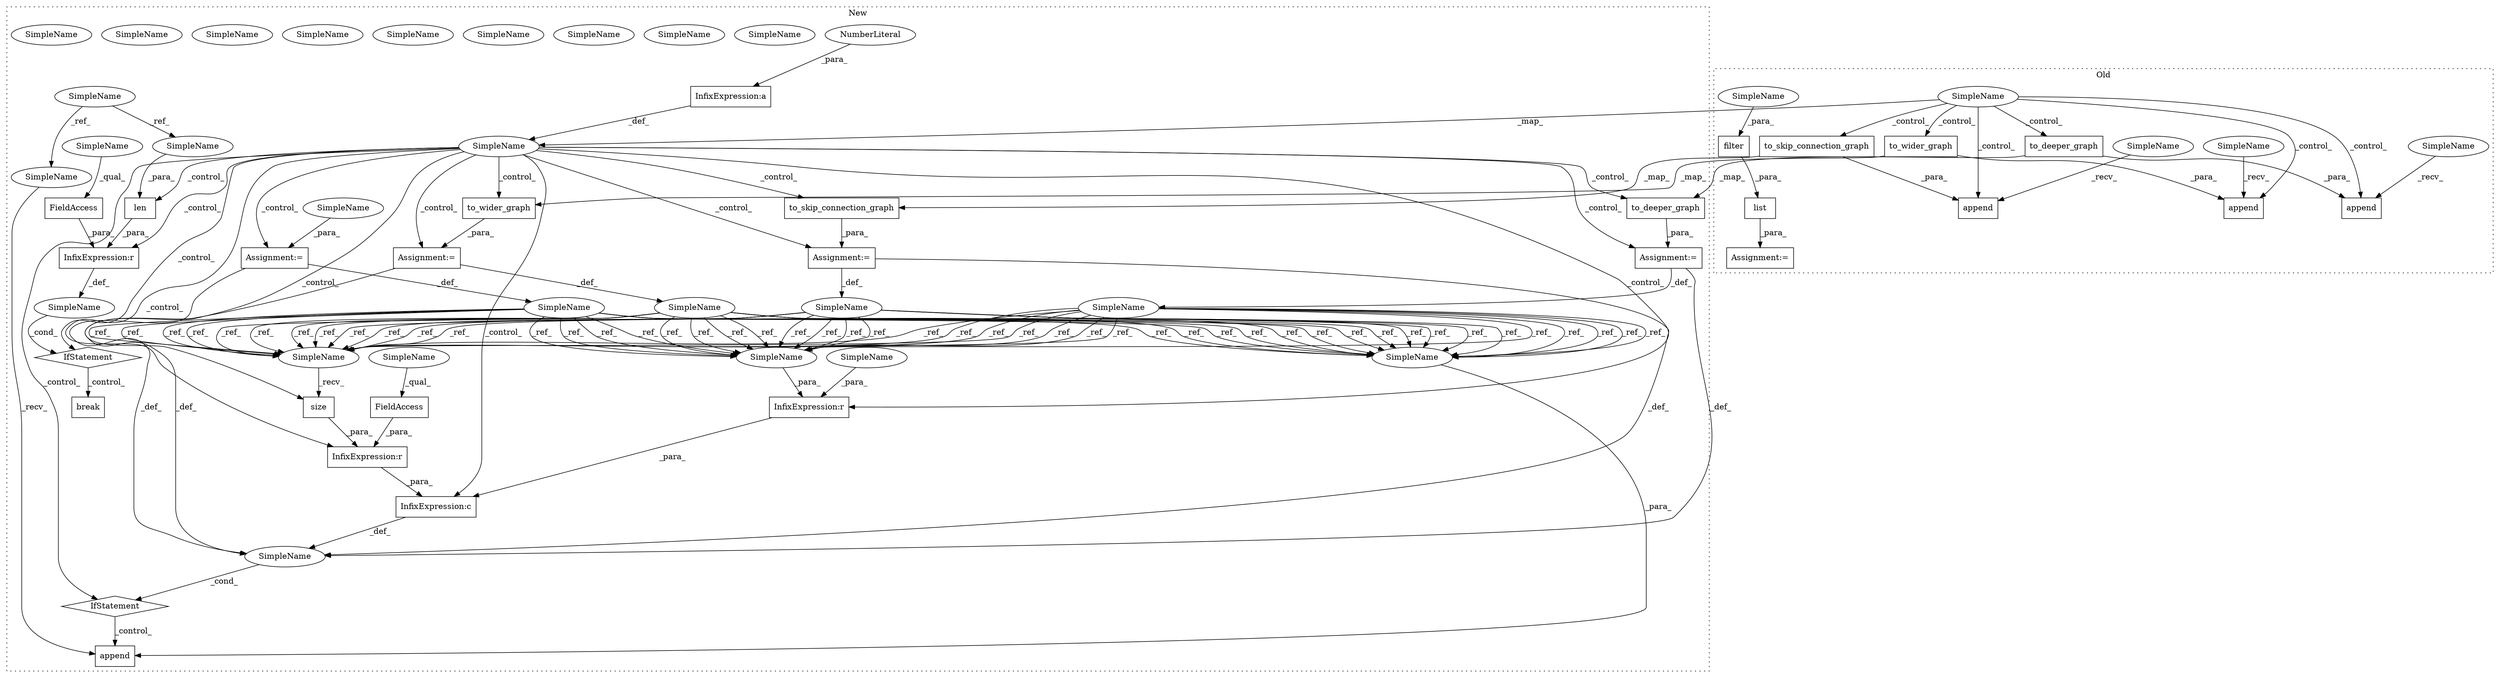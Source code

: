 digraph G {
subgraph cluster0 {
1 [label="filter" a="32" s="4282,4304" l="7,1" shape="box"];
3 [label="Assignment:=" a="7" s="4276" l="1" shape="box"];
7 [label="append" a="32" s="4020,4059" l="7,1" shape="box"];
10 [label="SimpleName" a="42" s="3927" l="1" shape="ellipse"];
12 [label="append" a="32" s="4201,4249" l="7,1" shape="box"];
15 [label="to_skip_connection_graph" a="32" s="4208,4248" l="25,1" shape="box"];
19 [label="to_wider_graph" a="32" s="4118,4148" l="15,1" shape="box"];
30 [label="to_deeper_graph" a="32" s="4027,4058" l="16,1" shape="box"];
35 [label="list" a="32" s="4277,4305" l="5,1" shape="box"];
39 [label="append" a="32" s="4111,4149" l="7,1" shape="box"];
53 [label="SimpleName" a="42" s="4104" l="6" shape="ellipse"];
54 [label="SimpleName" a="42" s="4194" l="6" shape="ellipse"];
55 [label="SimpleName" a="42" s="4298" l="6" shape="ellipse"];
56 [label="SimpleName" a="42" s="4013" l="6" shape="ellipse"];
label = "Old";
style="dotted";
}
subgraph cluster1 {
2 [label="len" a="32" s="4002,4012" l="4,1" shape="box"];
4 [label="InfixExpression:r" a="27" s="4013" l="4" shape="box"];
5 [label="IfStatement" a="25" s="3998,4038" l="4,2" shape="diamond"];
6 [label="SimpleName" a="42" s="3436" l="6" shape="ellipse"];
8 [label="InfixExpression:a" a="27" s="3548" l="3" shape="box"];
9 [label="NumberLiteral" a="34" s="3551" l="1" shape="ellipse"];
11 [label="SimpleName" a="42" s="3517" l="1" shape="ellipse"];
13 [label="InfixExpression:c" a="27" s="3895" l="4" shape="box"];
14 [label="break" a="10" s="4050" l="6" shape="box"];
16 [label="to_skip_connection_graph" a="32" s="3814,3854" l="25,1" shape="box"];
17 [label="InfixExpression:r" a="27" s="3886" l="4" shape="box"];
18 [label="to_wider_graph" a="32" s="3728,3758" l="15,1" shape="box"];
20 [label="SimpleName" a="42" s="" l="" shape="ellipse"];
21 [label="InfixExpression:r" a="27" s="3917" l="4" shape="box"];
22 [label="SimpleName" a="42" s="3803" l="10" shape="ellipse"];
23 [label="append" a="32" s="3964,3981" l="7,1" shape="box"];
24 [label="size" a="32" s="3911" l="6" shape="box"];
25 [label="SimpleName" a="42" s="" l="" shape="ellipse"];
26 [label="IfStatement" a="25" s="3871,3945" l="4,2" shape="diamond"];
27 [label="FieldAccess" a="22" s="4017" l="21" shape="box"];
28 [label="FieldAccess" a="22" s="3921" l="23" shape="box"];
29 [label="to_deeper_graph" a="32" s="3641,3672" l="16,1" shape="box"];
31 [label="SimpleName" a="42" s="3630" l="10" shape="ellipse"];
32 [label="Assignment:=" a="7" s="3595" l="1" shape="box"];
33 [label="SimpleName" a="42" s="3585" l="10" shape="ellipse"];
34 [label="SimpleName" a="42" s="3717" l="10" shape="ellipse"];
36 [label="Assignment:=" a="7" s="3640" l="1" shape="box"];
37 [label="Assignment:=" a="7" s="3813" l="1" shape="box"];
38 [label="Assignment:=" a="7" s="3727" l="1" shape="box"];
40 [label="SimpleName" a="42" s="3900" l="10" shape="ellipse"];
41 [label="SimpleName" a="42" s="3971" l="10" shape="ellipse"];
42 [label="SimpleName" a="42" s="3876" l="10" shape="ellipse"];
43 [label="SimpleName" a="42" s="3596" l="4" shape="ellipse"];
44 [label="SimpleName" a="42" s="3890" l="4" shape="ellipse"];
45 [label="SimpleName" a="42" s="4006" l="6" shape="ellipse"];
46 [label="SimpleName" a="42" s="3957" l="6" shape="ellipse"];
47 [label="SimpleName" a="42" s="3900" l="10" shape="ellipse"];
48 [label="SimpleName" a="42" s="3876" l="10" shape="ellipse"];
49 [label="SimpleName" a="42" s="3971" l="10" shape="ellipse"];
50 [label="SimpleName" a="42" s="3971" l="10" shape="ellipse"];
51 [label="SimpleName" a="42" s="3900" l="10" shape="ellipse"];
52 [label="SimpleName" a="42" s="3876" l="10" shape="ellipse"];
57 [label="SimpleName" a="42" s="3971" l="10" shape="ellipse"];
58 [label="SimpleName" a="42" s="3900" l="10" shape="ellipse"];
59 [label="SimpleName" a="42" s="3876" l="10" shape="ellipse"];
60 [label="SimpleName" a="42" s="4017" l="8" shape="ellipse"];
61 [label="SimpleName" a="42" s="3921" l="8" shape="ellipse"];
label = "New";
style="dotted";
}
1 -> 35 [label="_para_"];
2 -> 4 [label="_para_"];
4 -> 20 [label="_def_"];
5 -> 14 [label="_control_"];
6 -> 46 [label="_ref_"];
6 -> 45 [label="_ref_"];
8 -> 11 [label="_def_"];
9 -> 8 [label="_para_"];
10 -> 19 [label="_control_"];
10 -> 7 [label="_control_"];
10 -> 39 [label="_control_"];
10 -> 12 [label="_control_"];
10 -> 30 [label="_control_"];
10 -> 11 [label="_map_"];
10 -> 15 [label="_control_"];
11 -> 32 [label="_control_"];
11 -> 21 [label="_control_"];
11 -> 29 [label="_control_"];
11 -> 17 [label="_control_"];
11 -> 24 [label="_control_"];
11 -> 13 [label="_control_"];
11 -> 18 [label="_control_"];
11 -> 4 [label="_control_"];
11 -> 16 [label="_control_"];
11 -> 36 [label="_control_"];
11 -> 2 [label="_control_"];
11 -> 37 [label="_control_"];
11 -> 38 [label="_control_"];
11 -> 5 [label="_control_"];
11 -> 26 [label="_control_"];
13 -> 25 [label="_def_"];
15 -> 16 [label="_map_"];
15 -> 12 [label="_para_"];
16 -> 37 [label="_para_"];
17 -> 13 [label="_para_"];
18 -> 38 [label="_para_"];
19 -> 39 [label="_para_"];
19 -> 18 [label="_map_"];
20 -> 5 [label="_cond_"];
21 -> 13 [label="_para_"];
22 -> 57 [label="_ref_"];
22 -> 59 [label="_ref_"];
22 -> 59 [label="_ref_"];
22 -> 58 [label="_ref_"];
22 -> 58 [label="_ref_"];
22 -> 57 [label="_ref_"];
22 -> 58 [label="_ref_"];
22 -> 58 [label="_ref_"];
22 -> 59 [label="_ref_"];
22 -> 57 [label="_ref_"];
22 -> 57 [label="_ref_"];
22 -> 59 [label="_ref_"];
24 -> 21 [label="_para_"];
25 -> 26 [label="_cond_"];
26 -> 23 [label="_control_"];
27 -> 4 [label="_para_"];
28 -> 21 [label="_para_"];
29 -> 36 [label="_para_"];
30 -> 7 [label="_para_"];
30 -> 29 [label="_map_"];
31 -> 58 [label="_ref_"];
31 -> 58 [label="_ref_"];
31 -> 59 [label="_ref_"];
31 -> 59 [label="_ref_"];
31 -> 57 [label="_ref_"];
31 -> 57 [label="_ref_"];
31 -> 59 [label="_ref_"];
31 -> 59 [label="_ref_"];
31 -> 57 [label="_ref_"];
31 -> 58 [label="_ref_"];
31 -> 57 [label="_ref_"];
31 -> 58 [label="_ref_"];
32 -> 25 [label="_def_"];
32 -> 33 [label="_def_"];
33 -> 59 [label="_ref_"];
33 -> 57 [label="_ref_"];
33 -> 57 [label="_ref_"];
33 -> 59 [label="_ref_"];
33 -> 58 [label="_ref_"];
33 -> 58 [label="_ref_"];
33 -> 57 [label="_ref_"];
33 -> 58 [label="_ref_"];
33 -> 57 [label="_ref_"];
33 -> 59 [label="_ref_"];
33 -> 58 [label="_ref_"];
33 -> 59 [label="_ref_"];
34 -> 57 [label="_ref_"];
34 -> 58 [label="_ref_"];
34 -> 59 [label="_ref_"];
34 -> 57 [label="_ref_"];
34 -> 59 [label="_ref_"];
34 -> 59 [label="_ref_"];
34 -> 57 [label="_ref_"];
34 -> 57 [label="_ref_"];
34 -> 59 [label="_ref_"];
34 -> 58 [label="_ref_"];
34 -> 58 [label="_ref_"];
34 -> 58 [label="_ref_"];
35 -> 3 [label="_para_"];
36 -> 31 [label="_def_"];
36 -> 25 [label="_def_"];
37 -> 22 [label="_def_"];
37 -> 25 [label="_def_"];
38 -> 34 [label="_def_"];
38 -> 25 [label="_def_"];
43 -> 32 [label="_para_"];
44 -> 17 [label="_para_"];
45 -> 2 [label="_para_"];
46 -> 23 [label="_recv_"];
53 -> 39 [label="_recv_"];
54 -> 12 [label="_recv_"];
55 -> 1 [label="_para_"];
56 -> 7 [label="_recv_"];
57 -> 23 [label="_para_"];
58 -> 24 [label="_recv_"];
59 -> 17 [label="_para_"];
60 -> 27 [label="_qual_"];
61 -> 28 [label="_qual_"];
}